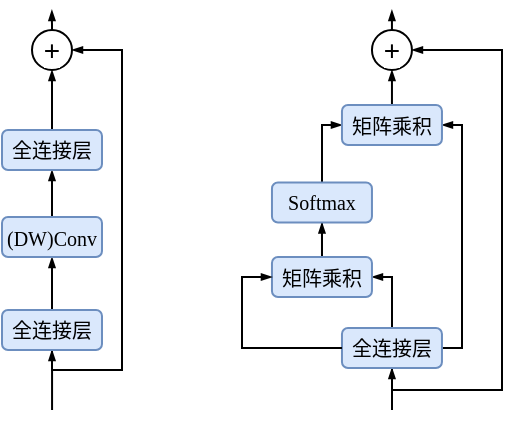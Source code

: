 <mxfile version="24.0.7" type="github">
  <diagram name="第 1 页" id="rSjbLI-qnoq5vf5nYvKy">
    <mxGraphModel dx="458" dy="252" grid="1" gridSize="10" guides="1" tooltips="1" connect="1" arrows="1" fold="1" page="1" pageScale="1" pageWidth="827" pageHeight="1169" math="1" shadow="0">
      <root>
        <mxCell id="0" />
        <mxCell id="1" parent="0" />
        <mxCell id="BXFOHx3LHY9lLsJRWjRM-7" style="edgeStyle=orthogonalEdgeStyle;rounded=0;orthogonalLoop=1;jettySize=auto;html=1;entryX=0.5;entryY=1;entryDx=0;entryDy=0;strokeColor=default;align=center;verticalAlign=middle;fontFamily=Helvetica;fontSize=11;fontColor=default;labelBackgroundColor=default;endArrow=blockThin;endFill=1;endSize=3;" parent="1" source="BXFOHx3LHY9lLsJRWjRM-5" target="BXFOHx3LHY9lLsJRWjRM-6" edge="1">
          <mxGeometry relative="1" as="geometry" />
        </mxCell>
        <mxCell id="BXFOHx3LHY9lLsJRWjRM-16" style="edgeStyle=orthogonalEdgeStyle;rounded=0;orthogonalLoop=1;jettySize=auto;html=1;entryX=1;entryY=0.5;entryDx=0;entryDy=0;strokeColor=default;align=center;verticalAlign=middle;fontFamily=Helvetica;fontSize=11;fontColor=default;labelBackgroundColor=default;endArrow=blockThin;endFill=1;endSize=3;" parent="1" source="BXFOHx3LHY9lLsJRWjRM-5" target="BXFOHx3LHY9lLsJRWjRM-15" edge="1">
          <mxGeometry relative="1" as="geometry">
            <Array as="points">
              <mxPoint x="125" y="210" />
              <mxPoint x="160" y="210" />
              <mxPoint x="160" y="50" />
            </Array>
          </mxGeometry>
        </mxCell>
        <mxCell id="_y7iZMdIu39QpKVNYAWw-2" style="edgeStyle=orthogonalEdgeStyle;rounded=0;orthogonalLoop=1;jettySize=auto;html=1;exitX=0.5;exitY=1;exitDx=0;exitDy=0;strokeColor=default;align=center;verticalAlign=middle;fontFamily=Helvetica;fontSize=11;fontColor=default;labelBackgroundColor=default;endArrow=blockThin;endFill=1;endSize=3;entryX=0.5;entryY=1;entryDx=0;entryDy=0;" edge="1" parent="1" target="BXFOHx3LHY9lLsJRWjRM-5">
          <mxGeometry relative="1" as="geometry">
            <mxPoint x="125.045" y="230" as="sourcePoint" />
          </mxGeometry>
        </mxCell>
        <mxCell id="BXFOHx3LHY9lLsJRWjRM-5" value="&lt;font face=&quot;宋体&quot;&gt;&lt;span style=&quot;font-size: 10px;&quot;&gt;全连接层&lt;/span&gt;&lt;/font&gt;" style="rounded=1;whiteSpace=wrap;html=1;fillColor=#dae8fc;strokeColor=#6c8ebf;" parent="1" vertex="1">
          <mxGeometry x="100" y="180" width="50" height="20" as="geometry" />
        </mxCell>
        <mxCell id="BXFOHx3LHY9lLsJRWjRM-10" style="edgeStyle=orthogonalEdgeStyle;rounded=0;orthogonalLoop=1;jettySize=auto;html=1;entryX=0.5;entryY=1;entryDx=0;entryDy=0;strokeColor=default;align=center;verticalAlign=middle;fontFamily=Helvetica;fontSize=11;fontColor=default;labelBackgroundColor=default;endArrow=blockThin;endFill=1;endSize=3;" parent="1" source="BXFOHx3LHY9lLsJRWjRM-6" target="BXFOHx3LHY9lLsJRWjRM-8" edge="1">
          <mxGeometry relative="1" as="geometry" />
        </mxCell>
        <mxCell id="BXFOHx3LHY9lLsJRWjRM-6" value="&lt;span style=&quot;font-size: 10px;&quot;&gt;&lt;font face=&quot;Times New Roman&quot;&gt;(DW)Conv&lt;/font&gt;&lt;/span&gt;" style="rounded=1;whiteSpace=wrap;html=1;fillColor=#dae8fc;strokeColor=#6c8ebf;" parent="1" vertex="1">
          <mxGeometry x="100" y="133.5" width="50" height="20" as="geometry" />
        </mxCell>
        <mxCell id="BXFOHx3LHY9lLsJRWjRM-41" style="edgeStyle=orthogonalEdgeStyle;rounded=0;orthogonalLoop=1;jettySize=auto;html=1;exitX=0.5;exitY=0;exitDx=0;exitDy=0;entryX=0.5;entryY=1;entryDx=0;entryDy=0;strokeColor=default;align=center;verticalAlign=middle;fontFamily=Helvetica;fontSize=11;fontColor=default;labelBackgroundColor=default;endArrow=blockThin;endFill=1;endSize=3;" parent="1" source="BXFOHx3LHY9lLsJRWjRM-8" target="BXFOHx3LHY9lLsJRWjRM-15" edge="1">
          <mxGeometry relative="1" as="geometry" />
        </mxCell>
        <mxCell id="BXFOHx3LHY9lLsJRWjRM-8" value="&lt;font face=&quot;宋体&quot;&gt;&lt;span style=&quot;font-size: 10px;&quot;&gt;全连接层&lt;/span&gt;&lt;/font&gt;" style="rounded=1;whiteSpace=wrap;html=1;fillColor=#dae8fc;strokeColor=#6c8ebf;" parent="1" vertex="1">
          <mxGeometry x="100" y="90" width="50" height="20" as="geometry" />
        </mxCell>
        <mxCell id="BXFOHx3LHY9lLsJRWjRM-46" style="edgeStyle=orthogonalEdgeStyle;rounded=0;orthogonalLoop=1;jettySize=auto;html=1;exitX=0.5;exitY=0;exitDx=0;exitDy=0;strokeColor=default;align=center;verticalAlign=middle;fontFamily=Helvetica;fontSize=11;fontColor=default;labelBackgroundColor=default;endArrow=blockThin;endFill=1;endSize=3;" parent="1" source="BXFOHx3LHY9lLsJRWjRM-15" edge="1">
          <mxGeometry relative="1" as="geometry">
            <mxPoint x="124.955" y="30" as="targetPoint" />
          </mxGeometry>
        </mxCell>
        <mxCell id="BXFOHx3LHY9lLsJRWjRM-15" value="&lt;font style=&quot;font-size: 14px;&quot;&gt;+&lt;/font&gt;" style="ellipse;whiteSpace=wrap;html=1;aspect=fixed;fontFamily=Helvetica;fontSize=11;fontColor=default;labelBackgroundColor=default;" parent="1" vertex="1">
          <mxGeometry x="115" y="40" width="20" height="20" as="geometry" />
        </mxCell>
        <mxCell id="BXFOHx3LHY9lLsJRWjRM-23" style="edgeStyle=orthogonalEdgeStyle;rounded=0;orthogonalLoop=1;jettySize=auto;html=1;entryX=1;entryY=0.5;entryDx=0;entryDy=0;strokeColor=default;align=center;verticalAlign=middle;fontFamily=Helvetica;fontSize=11;fontColor=default;labelBackgroundColor=default;endArrow=blockThin;endFill=1;endSize=3;" parent="1" source="BXFOHx3LHY9lLsJRWjRM-25" edge="1">
          <mxGeometry relative="1" as="geometry">
            <Array as="points">
              <mxPoint x="295" y="220" />
              <mxPoint x="350" y="220" />
              <mxPoint x="350" y="50" />
            </Array>
            <mxPoint x="304.98" y="50" as="targetPoint" />
          </mxGeometry>
        </mxCell>
        <mxCell id="BXFOHx3LHY9lLsJRWjRM-24" style="edgeStyle=orthogonalEdgeStyle;rounded=0;orthogonalLoop=1;jettySize=auto;html=1;strokeColor=default;align=center;verticalAlign=middle;fontFamily=Helvetica;fontSize=11;fontColor=default;labelBackgroundColor=default;endArrow=blockThin;endFill=1;endSize=3;entryX=0.5;entryY=1;entryDx=0;entryDy=0;" parent="1" target="BXFOHx3LHY9lLsJRWjRM-25" edge="1">
          <mxGeometry relative="1" as="geometry">
            <mxPoint x="295" y="230" as="sourcePoint" />
          </mxGeometry>
        </mxCell>
        <mxCell id="BXFOHx3LHY9lLsJRWjRM-33" style="edgeStyle=orthogonalEdgeStyle;rounded=0;orthogonalLoop=1;jettySize=auto;html=1;entryX=1;entryY=0.5;entryDx=0;entryDy=0;strokeColor=default;align=center;verticalAlign=middle;fontFamily=Helvetica;fontSize=11;fontColor=default;labelBackgroundColor=default;endArrow=blockThin;endFill=1;endSize=3;" parent="1" source="BXFOHx3LHY9lLsJRWjRM-25" target="BXFOHx3LHY9lLsJRWjRM-27" edge="1">
          <mxGeometry relative="1" as="geometry">
            <Array as="points">
              <mxPoint x="294.98" y="163.5" />
            </Array>
          </mxGeometry>
        </mxCell>
        <mxCell id="BXFOHx3LHY9lLsJRWjRM-35" style="edgeStyle=orthogonalEdgeStyle;rounded=0;orthogonalLoop=1;jettySize=auto;html=1;strokeColor=default;align=center;verticalAlign=middle;fontFamily=Helvetica;fontSize=11;fontColor=default;labelBackgroundColor=default;endArrow=blockThin;endFill=1;endSize=3;entryX=1;entryY=0.5;entryDx=0;entryDy=0;" parent="1" source="BXFOHx3LHY9lLsJRWjRM-25" target="BXFOHx3LHY9lLsJRWjRM-34" edge="1">
          <mxGeometry relative="1" as="geometry">
            <mxPoint x="340" y="120" as="targetPoint" />
            <Array as="points">
              <mxPoint x="330" y="199" />
              <mxPoint x="330" y="88" />
            </Array>
          </mxGeometry>
        </mxCell>
        <mxCell id="BXFOHx3LHY9lLsJRWjRM-25" value="&lt;font face=&quot;宋体&quot;&gt;&lt;span style=&quot;font-size: 10px;&quot;&gt;全连接层&lt;/span&gt;&lt;/font&gt;" style="rounded=1;whiteSpace=wrap;html=1;fillColor=#dae8fc;strokeColor=#6c8ebf;" parent="1" vertex="1">
          <mxGeometry x="269.98" y="189" width="50" height="20" as="geometry" />
        </mxCell>
        <mxCell id="BXFOHx3LHY9lLsJRWjRM-26" style="edgeStyle=orthogonalEdgeStyle;rounded=0;orthogonalLoop=1;jettySize=auto;html=1;entryX=0.5;entryY=1;entryDx=0;entryDy=0;strokeColor=default;align=center;verticalAlign=middle;fontFamily=Helvetica;fontSize=11;fontColor=default;labelBackgroundColor=default;endArrow=blockThin;endFill=1;endSize=3;" parent="1" source="BXFOHx3LHY9lLsJRWjRM-27" target="BXFOHx3LHY9lLsJRWjRM-29" edge="1">
          <mxGeometry relative="1" as="geometry" />
        </mxCell>
        <mxCell id="BXFOHx3LHY9lLsJRWjRM-27" value="&lt;font face=&quot;宋体&quot;&gt;&lt;span style=&quot;font-size: 10px;&quot;&gt;矩阵乘积&lt;/span&gt;&lt;/font&gt;" style="rounded=1;whiteSpace=wrap;html=1;fillColor=#dae8fc;strokeColor=#6c8ebf;" parent="1" vertex="1">
          <mxGeometry x="234.98" y="153.5" width="50" height="20" as="geometry" />
        </mxCell>
        <mxCell id="BXFOHx3LHY9lLsJRWjRM-36" style="edgeStyle=orthogonalEdgeStyle;rounded=0;orthogonalLoop=1;jettySize=auto;html=1;entryX=0;entryY=0.5;entryDx=0;entryDy=0;strokeColor=default;align=center;verticalAlign=middle;fontFamily=Helvetica;fontSize=11;fontColor=default;labelBackgroundColor=default;endArrow=blockThin;endFill=1;endSize=3;" parent="1" source="BXFOHx3LHY9lLsJRWjRM-29" target="BXFOHx3LHY9lLsJRWjRM-34" edge="1">
          <mxGeometry relative="1" as="geometry">
            <Array as="points">
              <mxPoint x="260" y="88" />
            </Array>
          </mxGeometry>
        </mxCell>
        <mxCell id="BXFOHx3LHY9lLsJRWjRM-29" value="&lt;span style=&quot;font-size: 10px;&quot;&gt;&lt;font face=&quot;Times New Roman&quot;&gt;Softmax&lt;/font&gt;&lt;/span&gt;" style="rounded=1;whiteSpace=wrap;html=1;fillColor=#dae8fc;strokeColor=#6c8ebf;" parent="1" vertex="1">
          <mxGeometry x="234.98" y="116.25" width="50" height="20" as="geometry" />
        </mxCell>
        <mxCell id="BXFOHx3LHY9lLsJRWjRM-40" style="edgeStyle=orthogonalEdgeStyle;rounded=0;orthogonalLoop=1;jettySize=auto;html=1;exitX=0.5;exitY=0;exitDx=0;exitDy=0;strokeColor=default;align=center;verticalAlign=middle;fontFamily=Helvetica;fontSize=11;fontColor=default;labelBackgroundColor=default;endArrow=blockThin;endFill=1;endSize=3;" parent="1" edge="1">
          <mxGeometry relative="1" as="geometry">
            <mxPoint x="294.955" y="30" as="targetPoint" />
            <mxPoint x="294.98" y="40" as="sourcePoint" />
          </mxGeometry>
        </mxCell>
        <mxCell id="BXFOHx3LHY9lLsJRWjRM-32" style="edgeStyle=orthogonalEdgeStyle;rounded=0;orthogonalLoop=1;jettySize=auto;html=1;entryX=0;entryY=0.5;entryDx=0;entryDy=0;strokeColor=default;align=center;verticalAlign=middle;fontFamily=Helvetica;fontSize=11;fontColor=default;labelBackgroundColor=default;endArrow=blockThin;endFill=1;endSize=3;" parent="1" source="BXFOHx3LHY9lLsJRWjRM-25" target="BXFOHx3LHY9lLsJRWjRM-27" edge="1">
          <mxGeometry relative="1" as="geometry">
            <Array as="points">
              <mxPoint x="219.98" y="199.5" />
              <mxPoint x="219.98" y="163.5" />
            </Array>
          </mxGeometry>
        </mxCell>
        <mxCell id="BXFOHx3LHY9lLsJRWjRM-38" style="edgeStyle=orthogonalEdgeStyle;rounded=0;orthogonalLoop=1;jettySize=auto;html=1;exitX=0.5;exitY=0;exitDx=0;exitDy=0;entryX=0.5;entryY=1;entryDx=0;entryDy=0;strokeColor=default;align=center;verticalAlign=middle;fontFamily=Helvetica;fontSize=11;fontColor=default;labelBackgroundColor=default;endArrow=blockThin;endFill=1;endSize=3;" parent="1" source="BXFOHx3LHY9lLsJRWjRM-34" edge="1">
          <mxGeometry relative="1" as="geometry">
            <mxPoint x="294.98" y="60" as="targetPoint" />
          </mxGeometry>
        </mxCell>
        <mxCell id="BXFOHx3LHY9lLsJRWjRM-34" value="&lt;font face=&quot;宋体&quot;&gt;&lt;span style=&quot;font-size: 10px;&quot;&gt;矩阵乘积&lt;/span&gt;&lt;/font&gt;" style="rounded=1;whiteSpace=wrap;html=1;fillColor=#dae8fc;strokeColor=#6c8ebf;" parent="1" vertex="1">
          <mxGeometry x="269.98" y="77.5" width="50" height="20" as="geometry" />
        </mxCell>
        <mxCell id="_y7iZMdIu39QpKVNYAWw-3" value="&lt;font style=&quot;font-size: 14px;&quot;&gt;+&lt;/font&gt;" style="ellipse;whiteSpace=wrap;html=1;aspect=fixed;fontFamily=Helvetica;fontSize=11;fontColor=default;labelBackgroundColor=default;" vertex="1" parent="1">
          <mxGeometry x="284.98" y="40" width="20" height="20" as="geometry" />
        </mxCell>
      </root>
    </mxGraphModel>
  </diagram>
</mxfile>
